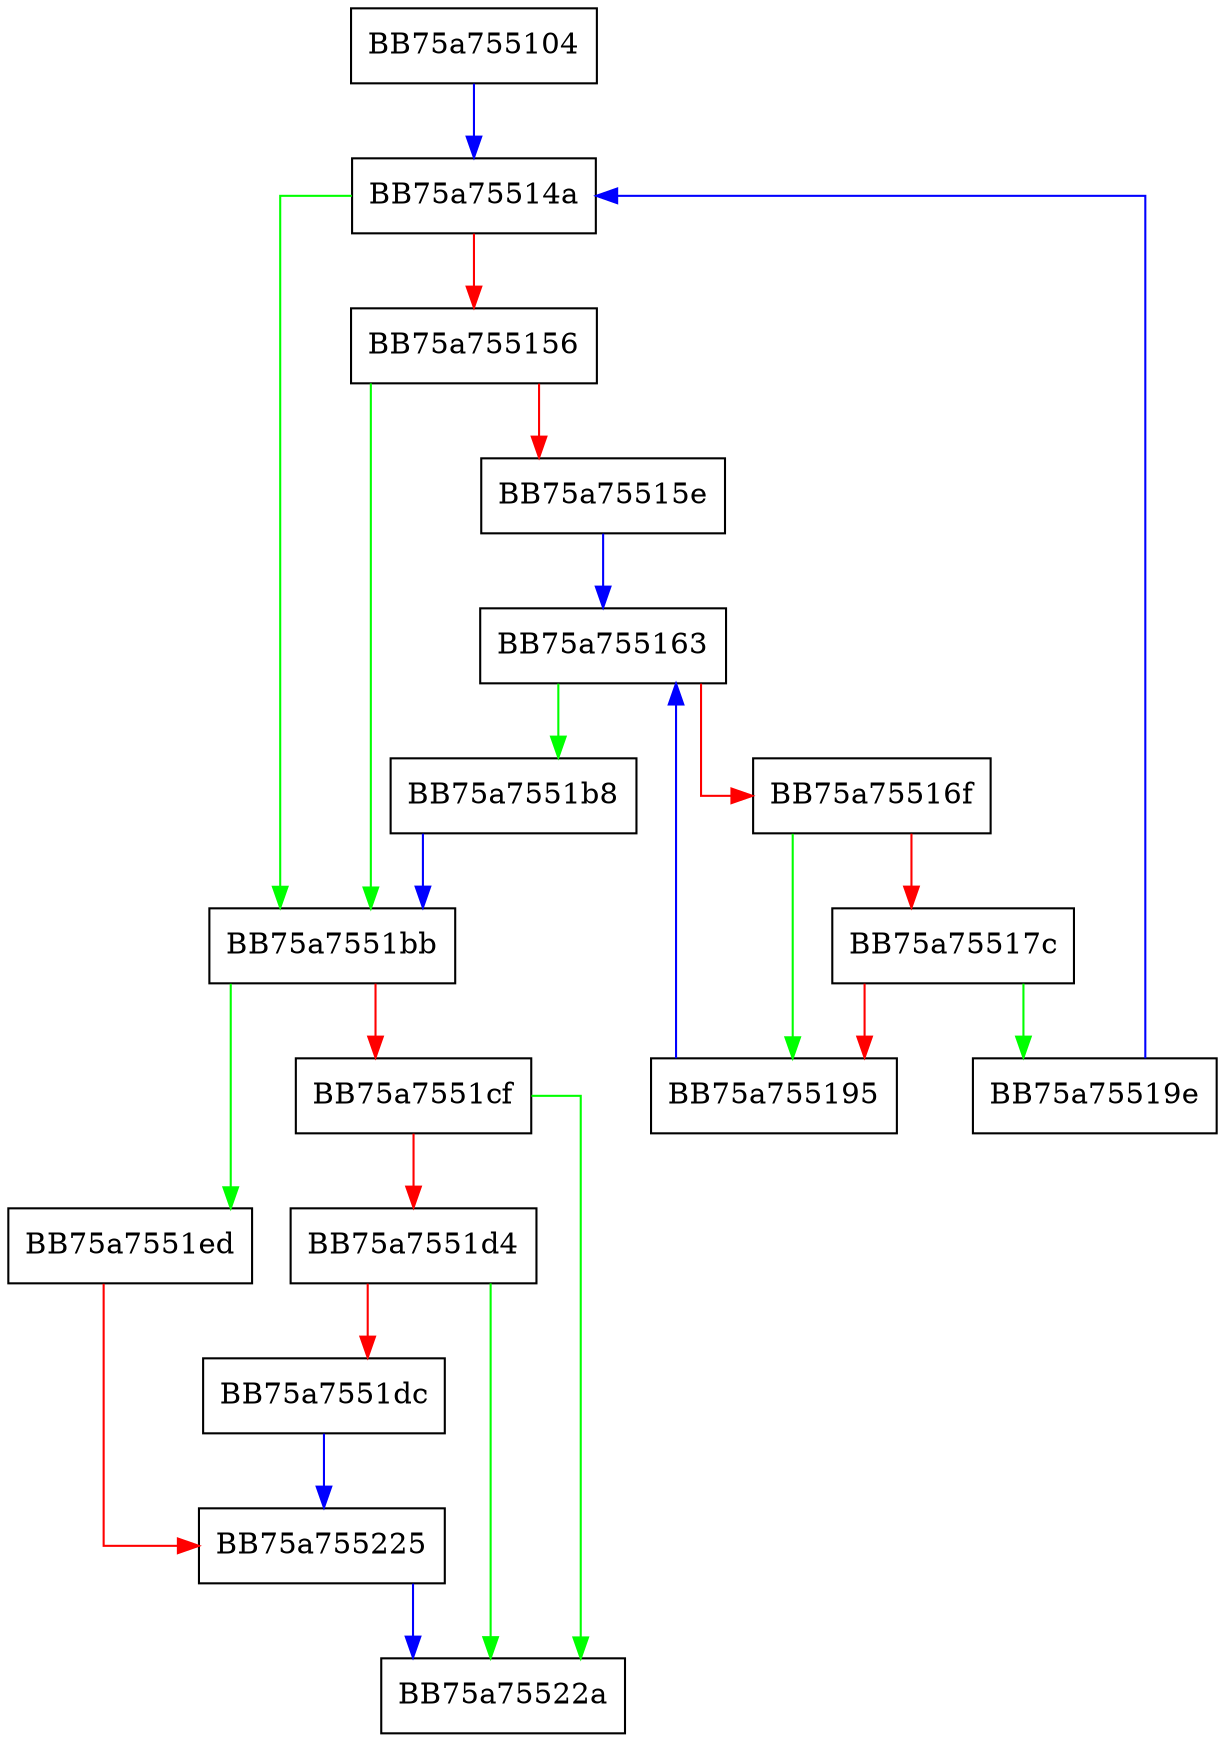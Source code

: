 digraph sqlite3JoinType {
  node [shape="box"];
  graph [splines=ortho];
  BB75a755104 -> BB75a75514a [color="blue"];
  BB75a75514a -> BB75a7551bb [color="green"];
  BB75a75514a -> BB75a755156 [color="red"];
  BB75a755156 -> BB75a7551bb [color="green"];
  BB75a755156 -> BB75a75515e [color="red"];
  BB75a75515e -> BB75a755163 [color="blue"];
  BB75a755163 -> BB75a7551b8 [color="green"];
  BB75a755163 -> BB75a75516f [color="red"];
  BB75a75516f -> BB75a755195 [color="green"];
  BB75a75516f -> BB75a75517c [color="red"];
  BB75a75517c -> BB75a75519e [color="green"];
  BB75a75517c -> BB75a755195 [color="red"];
  BB75a755195 -> BB75a755163 [color="blue"];
  BB75a75519e -> BB75a75514a [color="blue"];
  BB75a7551b8 -> BB75a7551bb [color="blue"];
  BB75a7551bb -> BB75a7551ed [color="green"];
  BB75a7551bb -> BB75a7551cf [color="red"];
  BB75a7551cf -> BB75a75522a [color="green"];
  BB75a7551cf -> BB75a7551d4 [color="red"];
  BB75a7551d4 -> BB75a75522a [color="green"];
  BB75a7551d4 -> BB75a7551dc [color="red"];
  BB75a7551dc -> BB75a755225 [color="blue"];
  BB75a7551ed -> BB75a755225 [color="red"];
  BB75a755225 -> BB75a75522a [color="blue"];
}